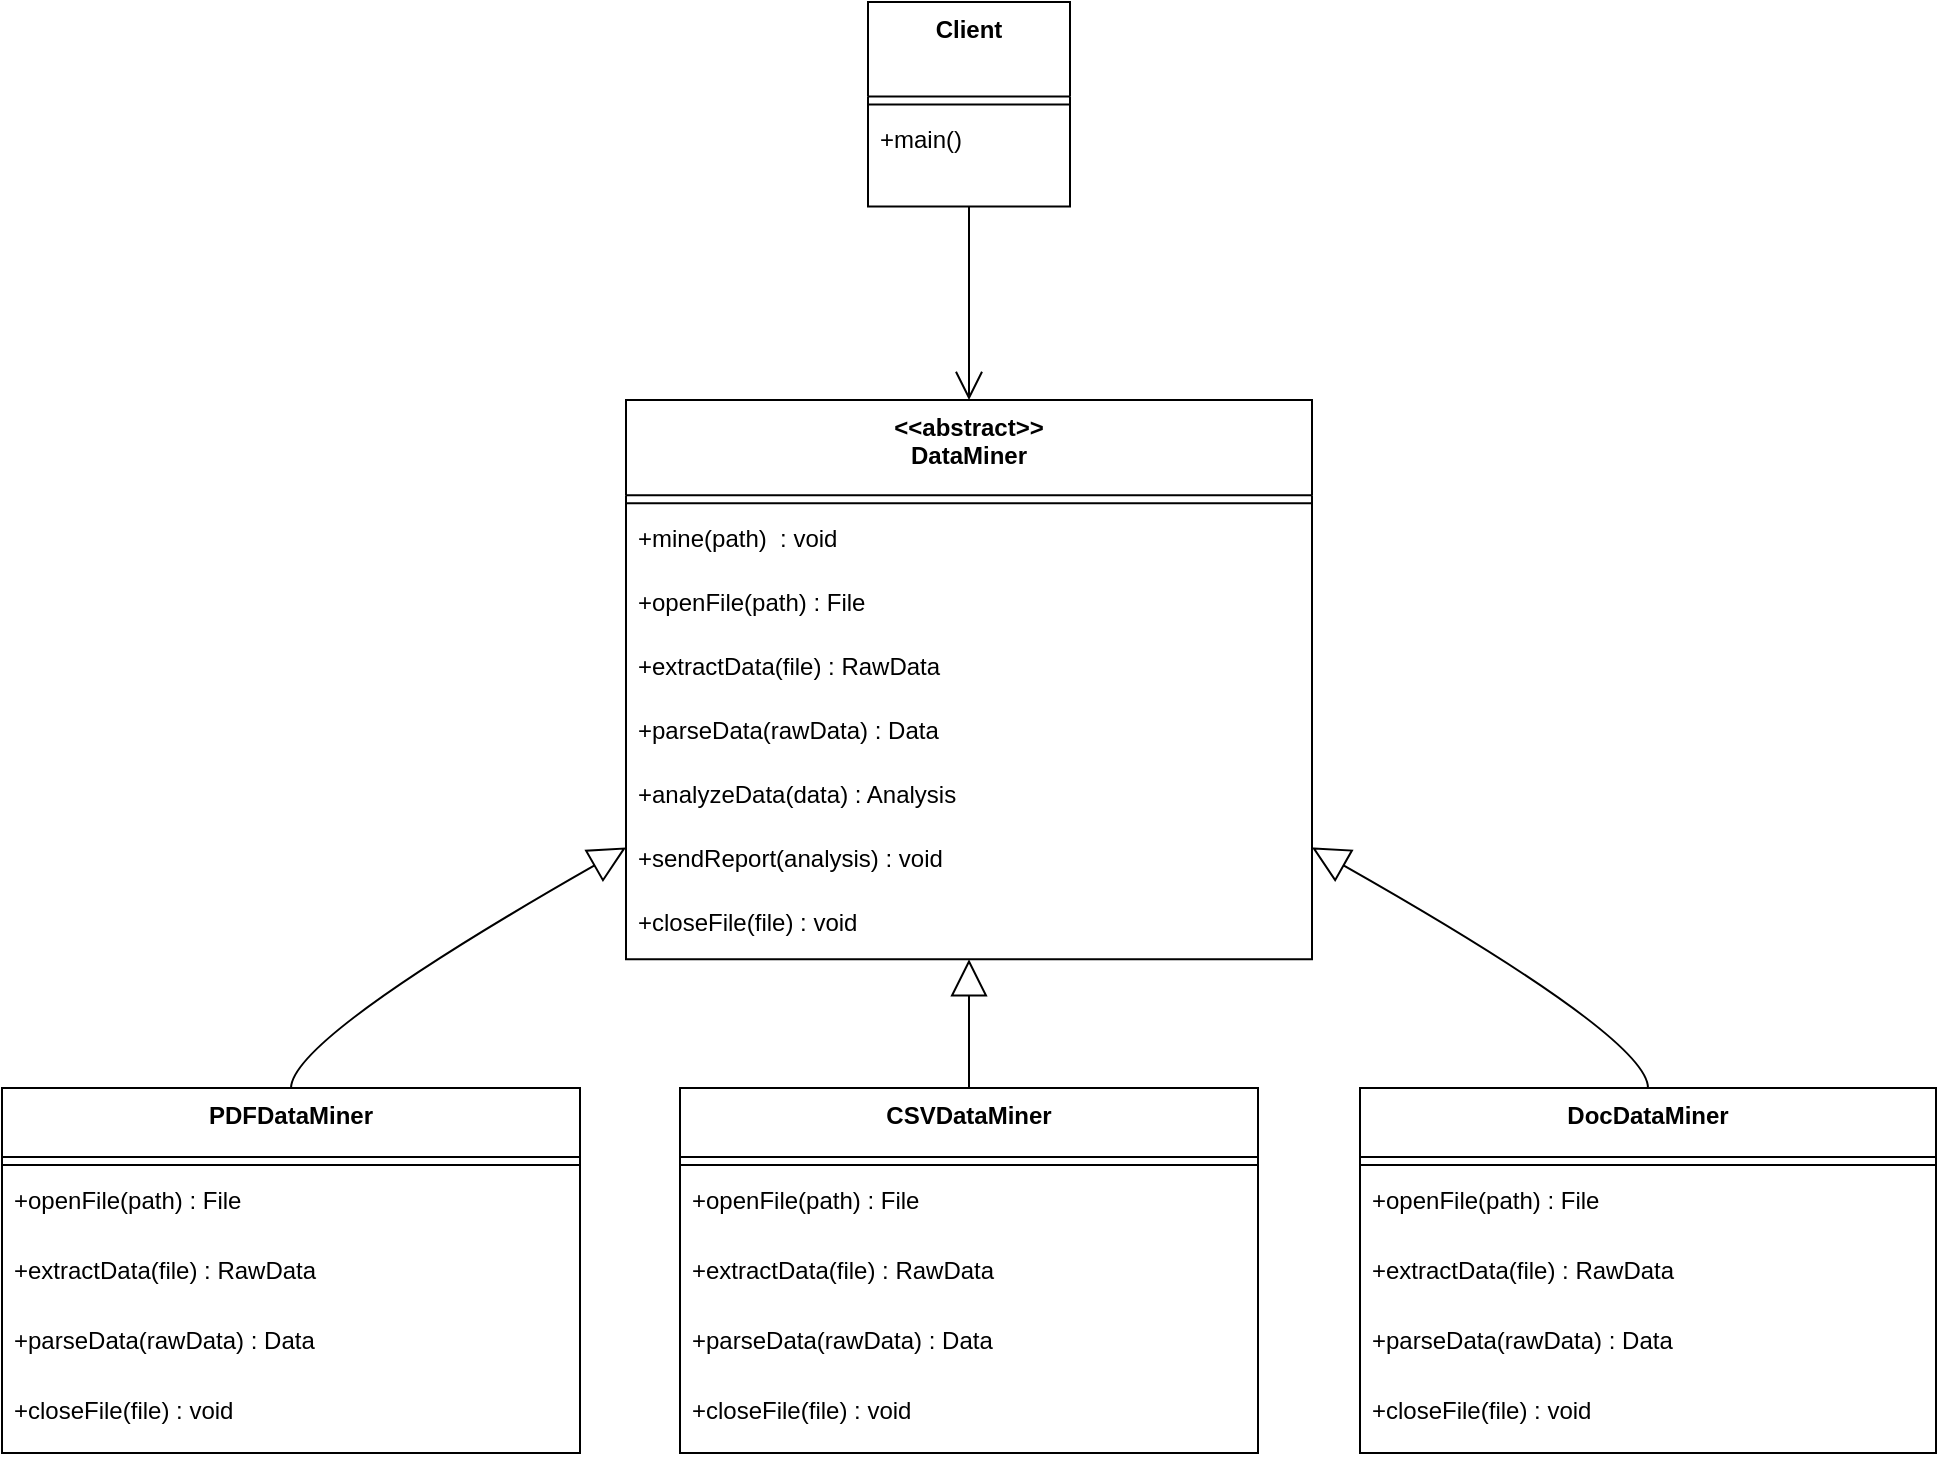 <mxfile version="26.3.0">
  <diagram name="Página-1" id="tE6cN_n5X7P_r6iQFdnb">
    <mxGraphModel dx="1754" dy="876" grid="1" gridSize="10" guides="1" tooltips="1" connect="1" arrows="1" fold="1" page="1" pageScale="1" pageWidth="827" pageHeight="1169" math="0" shadow="0">
      <root>
        <mxCell id="0" />
        <mxCell id="1" parent="0" />
        <mxCell id="5x10c0gq8qYAQ5aXY2Wy-73" value="&lt;&lt;abstract&gt;&gt;&#xa;DataMiner" style="swimlane;fontStyle=1;align=center;verticalAlign=top;childLayout=stackLayout;horizontal=1;startSize=47.667;horizontalStack=0;resizeParent=1;resizeParentMax=0;resizeLast=0;collapsible=0;marginBottom=0;" vertex="1" parent="1">
          <mxGeometry x="442" y="210" width="343" height="279.667" as="geometry" />
        </mxCell>
        <mxCell id="5x10c0gq8qYAQ5aXY2Wy-74" style="line;strokeWidth=1;fillColor=none;align=left;verticalAlign=middle;spacingTop=-1;spacingLeft=3;spacingRight=3;rotatable=0;labelPosition=right;points=[];portConstraint=eastwest;strokeColor=inherit;" vertex="1" parent="5x10c0gq8qYAQ5aXY2Wy-73">
          <mxGeometry y="47.667" width="343" height="8" as="geometry" />
        </mxCell>
        <mxCell id="5x10c0gq8qYAQ5aXY2Wy-75" value="+mine(path)  : void" style="text;strokeColor=none;fillColor=none;align=left;verticalAlign=top;spacingLeft=4;spacingRight=4;overflow=hidden;rotatable=0;points=[[0,0.5],[1,0.5]];portConstraint=eastwest;" vertex="1" parent="5x10c0gq8qYAQ5aXY2Wy-73">
          <mxGeometry y="55.667" width="343" height="32" as="geometry" />
        </mxCell>
        <mxCell id="5x10c0gq8qYAQ5aXY2Wy-76" value="+openFile(path) : File" style="text;strokeColor=none;fillColor=none;align=left;verticalAlign=top;spacingLeft=4;spacingRight=4;overflow=hidden;rotatable=0;points=[[0,0.5],[1,0.5]];portConstraint=eastwest;" vertex="1" parent="5x10c0gq8qYAQ5aXY2Wy-73">
          <mxGeometry y="87.667" width="343" height="32" as="geometry" />
        </mxCell>
        <mxCell id="5x10c0gq8qYAQ5aXY2Wy-77" value="+extractData(file) : RawData " style="text;strokeColor=none;fillColor=none;align=left;verticalAlign=top;spacingLeft=4;spacingRight=4;overflow=hidden;rotatable=0;points=[[0,0.5],[1,0.5]];portConstraint=eastwest;" vertex="1" parent="5x10c0gq8qYAQ5aXY2Wy-73">
          <mxGeometry y="119.667" width="343" height="32" as="geometry" />
        </mxCell>
        <mxCell id="5x10c0gq8qYAQ5aXY2Wy-78" value="+parseData(rawData) : Data" style="text;strokeColor=none;fillColor=none;align=left;verticalAlign=top;spacingLeft=4;spacingRight=4;overflow=hidden;rotatable=0;points=[[0,0.5],[1,0.5]];portConstraint=eastwest;" vertex="1" parent="5x10c0gq8qYAQ5aXY2Wy-73">
          <mxGeometry y="151.667" width="343" height="32" as="geometry" />
        </mxCell>
        <mxCell id="5x10c0gq8qYAQ5aXY2Wy-79" value="+analyzeData(data) : Analysis " style="text;strokeColor=none;fillColor=none;align=left;verticalAlign=top;spacingLeft=4;spacingRight=4;overflow=hidden;rotatable=0;points=[[0,0.5],[1,0.5]];portConstraint=eastwest;" vertex="1" parent="5x10c0gq8qYAQ5aXY2Wy-73">
          <mxGeometry y="183.667" width="343" height="32" as="geometry" />
        </mxCell>
        <mxCell id="5x10c0gq8qYAQ5aXY2Wy-80" value="+sendReport(analysis) : void " style="text;strokeColor=none;fillColor=none;align=left;verticalAlign=top;spacingLeft=4;spacingRight=4;overflow=hidden;rotatable=0;points=[[0,0.5],[1,0.5]];portConstraint=eastwest;" vertex="1" parent="5x10c0gq8qYAQ5aXY2Wy-73">
          <mxGeometry y="215.667" width="343" height="32" as="geometry" />
        </mxCell>
        <mxCell id="5x10c0gq8qYAQ5aXY2Wy-81" value="+closeFile(file) : void" style="text;strokeColor=none;fillColor=none;align=left;verticalAlign=top;spacingLeft=4;spacingRight=4;overflow=hidden;rotatable=0;points=[[0,0.5],[1,0.5]];portConstraint=eastwest;" vertex="1" parent="5x10c0gq8qYAQ5aXY2Wy-73">
          <mxGeometry y="247.667" width="343" height="32" as="geometry" />
        </mxCell>
        <mxCell id="5x10c0gq8qYAQ5aXY2Wy-82" value="PDFDataMiner" style="swimlane;fontStyle=1;align=center;verticalAlign=top;childLayout=stackLayout;horizontal=1;startSize=34.545;horizontalStack=0;resizeParent=1;resizeParentMax=0;resizeLast=0;collapsible=0;marginBottom=0;" vertex="1" parent="1">
          <mxGeometry x="130" y="554" width="289" height="182.545" as="geometry" />
        </mxCell>
        <mxCell id="5x10c0gq8qYAQ5aXY2Wy-83" style="line;strokeWidth=1;fillColor=none;align=left;verticalAlign=middle;spacingTop=-1;spacingLeft=3;spacingRight=3;rotatable=0;labelPosition=right;points=[];portConstraint=eastwest;strokeColor=inherit;" vertex="1" parent="5x10c0gq8qYAQ5aXY2Wy-82">
          <mxGeometry y="34.545" width="289" height="8" as="geometry" />
        </mxCell>
        <mxCell id="5x10c0gq8qYAQ5aXY2Wy-84" value="+openFile(path) : File" style="text;strokeColor=none;fillColor=none;align=left;verticalAlign=top;spacingLeft=4;spacingRight=4;overflow=hidden;rotatable=0;points=[[0,0.5],[1,0.5]];portConstraint=eastwest;" vertex="1" parent="5x10c0gq8qYAQ5aXY2Wy-82">
          <mxGeometry y="42.545" width="289" height="35" as="geometry" />
        </mxCell>
        <mxCell id="5x10c0gq8qYAQ5aXY2Wy-85" value="+extractData(file) : RawData" style="text;strokeColor=none;fillColor=none;align=left;verticalAlign=top;spacingLeft=4;spacingRight=4;overflow=hidden;rotatable=0;points=[[0,0.5],[1,0.5]];portConstraint=eastwest;" vertex="1" parent="5x10c0gq8qYAQ5aXY2Wy-82">
          <mxGeometry y="77.545" width="289" height="35" as="geometry" />
        </mxCell>
        <mxCell id="5x10c0gq8qYAQ5aXY2Wy-86" value="+parseData(rawData) : Data" style="text;strokeColor=none;fillColor=none;align=left;verticalAlign=top;spacingLeft=4;spacingRight=4;overflow=hidden;rotatable=0;points=[[0,0.5],[1,0.5]];portConstraint=eastwest;" vertex="1" parent="5x10c0gq8qYAQ5aXY2Wy-82">
          <mxGeometry y="112.545" width="289" height="35" as="geometry" />
        </mxCell>
        <mxCell id="5x10c0gq8qYAQ5aXY2Wy-87" value="+closeFile(file) : void" style="text;strokeColor=none;fillColor=none;align=left;verticalAlign=top;spacingLeft=4;spacingRight=4;overflow=hidden;rotatable=0;points=[[0,0.5],[1,0.5]];portConstraint=eastwest;" vertex="1" parent="5x10c0gq8qYAQ5aXY2Wy-82">
          <mxGeometry y="147.545" width="289" height="35" as="geometry" />
        </mxCell>
        <mxCell id="5x10c0gq8qYAQ5aXY2Wy-88" value="CSVDataMiner" style="swimlane;fontStyle=1;align=center;verticalAlign=top;childLayout=stackLayout;horizontal=1;startSize=34.545;horizontalStack=0;resizeParent=1;resizeParentMax=0;resizeLast=0;collapsible=0;marginBottom=0;" vertex="1" parent="1">
          <mxGeometry x="469" y="554" width="289" height="182.545" as="geometry" />
        </mxCell>
        <mxCell id="5x10c0gq8qYAQ5aXY2Wy-89" style="line;strokeWidth=1;fillColor=none;align=left;verticalAlign=middle;spacingTop=-1;spacingLeft=3;spacingRight=3;rotatable=0;labelPosition=right;points=[];portConstraint=eastwest;strokeColor=inherit;" vertex="1" parent="5x10c0gq8qYAQ5aXY2Wy-88">
          <mxGeometry y="34.545" width="289" height="8" as="geometry" />
        </mxCell>
        <mxCell id="5x10c0gq8qYAQ5aXY2Wy-90" value="+openFile(path) : File" style="text;strokeColor=none;fillColor=none;align=left;verticalAlign=top;spacingLeft=4;spacingRight=4;overflow=hidden;rotatable=0;points=[[0,0.5],[1,0.5]];portConstraint=eastwest;" vertex="1" parent="5x10c0gq8qYAQ5aXY2Wy-88">
          <mxGeometry y="42.545" width="289" height="35" as="geometry" />
        </mxCell>
        <mxCell id="5x10c0gq8qYAQ5aXY2Wy-91" value="+extractData(file) : RawData" style="text;strokeColor=none;fillColor=none;align=left;verticalAlign=top;spacingLeft=4;spacingRight=4;overflow=hidden;rotatable=0;points=[[0,0.5],[1,0.5]];portConstraint=eastwest;" vertex="1" parent="5x10c0gq8qYAQ5aXY2Wy-88">
          <mxGeometry y="77.545" width="289" height="35" as="geometry" />
        </mxCell>
        <mxCell id="5x10c0gq8qYAQ5aXY2Wy-92" value="+parseData(rawData) : Data" style="text;strokeColor=none;fillColor=none;align=left;verticalAlign=top;spacingLeft=4;spacingRight=4;overflow=hidden;rotatable=0;points=[[0,0.5],[1,0.5]];portConstraint=eastwest;" vertex="1" parent="5x10c0gq8qYAQ5aXY2Wy-88">
          <mxGeometry y="112.545" width="289" height="35" as="geometry" />
        </mxCell>
        <mxCell id="5x10c0gq8qYAQ5aXY2Wy-93" value="+closeFile(file) : void" style="text;strokeColor=none;fillColor=none;align=left;verticalAlign=top;spacingLeft=4;spacingRight=4;overflow=hidden;rotatable=0;points=[[0,0.5],[1,0.5]];portConstraint=eastwest;" vertex="1" parent="5x10c0gq8qYAQ5aXY2Wy-88">
          <mxGeometry y="147.545" width="289" height="35" as="geometry" />
        </mxCell>
        <mxCell id="5x10c0gq8qYAQ5aXY2Wy-94" value="DocDataMiner" style="swimlane;fontStyle=1;align=center;verticalAlign=top;childLayout=stackLayout;horizontal=1;startSize=34.545;horizontalStack=0;resizeParent=1;resizeParentMax=0;resizeLast=0;collapsible=0;marginBottom=0;" vertex="1" parent="1">
          <mxGeometry x="809" y="554" width="288" height="182.545" as="geometry" />
        </mxCell>
        <mxCell id="5x10c0gq8qYAQ5aXY2Wy-95" style="line;strokeWidth=1;fillColor=none;align=left;verticalAlign=middle;spacingTop=-1;spacingLeft=3;spacingRight=3;rotatable=0;labelPosition=right;points=[];portConstraint=eastwest;strokeColor=inherit;" vertex="1" parent="5x10c0gq8qYAQ5aXY2Wy-94">
          <mxGeometry y="34.545" width="288" height="8" as="geometry" />
        </mxCell>
        <mxCell id="5x10c0gq8qYAQ5aXY2Wy-96" value="+openFile(path) : File" style="text;strokeColor=none;fillColor=none;align=left;verticalAlign=top;spacingLeft=4;spacingRight=4;overflow=hidden;rotatable=0;points=[[0,0.5],[1,0.5]];portConstraint=eastwest;" vertex="1" parent="5x10c0gq8qYAQ5aXY2Wy-94">
          <mxGeometry y="42.545" width="288" height="35" as="geometry" />
        </mxCell>
        <mxCell id="5x10c0gq8qYAQ5aXY2Wy-97" value="+extractData(file) : RawData" style="text;strokeColor=none;fillColor=none;align=left;verticalAlign=top;spacingLeft=4;spacingRight=4;overflow=hidden;rotatable=0;points=[[0,0.5],[1,0.5]];portConstraint=eastwest;" vertex="1" parent="5x10c0gq8qYAQ5aXY2Wy-94">
          <mxGeometry y="77.545" width="288" height="35" as="geometry" />
        </mxCell>
        <mxCell id="5x10c0gq8qYAQ5aXY2Wy-98" value="+parseData(rawData) : Data" style="text;strokeColor=none;fillColor=none;align=left;verticalAlign=top;spacingLeft=4;spacingRight=4;overflow=hidden;rotatable=0;points=[[0,0.5],[1,0.5]];portConstraint=eastwest;" vertex="1" parent="5x10c0gq8qYAQ5aXY2Wy-94">
          <mxGeometry y="112.545" width="288" height="35" as="geometry" />
        </mxCell>
        <mxCell id="5x10c0gq8qYAQ5aXY2Wy-99" value="+closeFile(file) : void" style="text;strokeColor=none;fillColor=none;align=left;verticalAlign=top;spacingLeft=4;spacingRight=4;overflow=hidden;rotatable=0;points=[[0,0.5],[1,0.5]];portConstraint=eastwest;" vertex="1" parent="5x10c0gq8qYAQ5aXY2Wy-94">
          <mxGeometry y="147.545" width="288" height="35" as="geometry" />
        </mxCell>
        <mxCell id="5x10c0gq8qYAQ5aXY2Wy-100" value="" style="curved=1;startArrow=block;startSize=16;startFill=0;endArrow=none;exitX=0;exitY=0.8;entryX=0.5;entryY=0;rounded=0;" edge="1" parent="1" source="5x10c0gq8qYAQ5aXY2Wy-73" target="5x10c0gq8qYAQ5aXY2Wy-82">
          <mxGeometry relative="1" as="geometry">
            <Array as="points">
              <mxPoint x="275" y="529" />
            </Array>
          </mxGeometry>
        </mxCell>
        <mxCell id="5x10c0gq8qYAQ5aXY2Wy-101" value="" style="curved=1;startArrow=block;startSize=16;startFill=0;endArrow=none;exitX=0.5;exitY=1;entryX=0.5;entryY=0;rounded=0;" edge="1" parent="1" source="5x10c0gq8qYAQ5aXY2Wy-73" target="5x10c0gq8qYAQ5aXY2Wy-88">
          <mxGeometry relative="1" as="geometry">
            <Array as="points" />
          </mxGeometry>
        </mxCell>
        <mxCell id="5x10c0gq8qYAQ5aXY2Wy-102" value="" style="curved=1;startArrow=block;startSize=16;startFill=0;endArrow=none;exitX=1;exitY=0.8;entryX=0.5;entryY=0;rounded=0;" edge="1" parent="1" source="5x10c0gq8qYAQ5aXY2Wy-73" target="5x10c0gq8qYAQ5aXY2Wy-94">
          <mxGeometry relative="1" as="geometry">
            <Array as="points">
              <mxPoint x="953" y="529" />
            </Array>
          </mxGeometry>
        </mxCell>
        <mxCell id="5x10c0gq8qYAQ5aXY2Wy-103" value="Client" style="swimlane;fontStyle=1;align=center;verticalAlign=top;childLayout=stackLayout;horizontal=1;startSize=47.2;horizontalStack=0;resizeParent=1;resizeParentMax=0;resizeLast=0;collapsible=0;marginBottom=0;" vertex="1" parent="1">
          <mxGeometry x="563" y="11" width="101" height="102.2" as="geometry" />
        </mxCell>
        <mxCell id="5x10c0gq8qYAQ5aXY2Wy-104" style="line;strokeWidth=1;fillColor=none;align=left;verticalAlign=middle;spacingTop=-1;spacingLeft=3;spacingRight=3;rotatable=0;labelPosition=right;points=[];portConstraint=eastwest;strokeColor=inherit;" vertex="1" parent="5x10c0gq8qYAQ5aXY2Wy-103">
          <mxGeometry y="47.2" width="101" height="8" as="geometry" />
        </mxCell>
        <mxCell id="5x10c0gq8qYAQ5aXY2Wy-105" value="+main()" style="text;strokeColor=none;fillColor=none;align=left;verticalAlign=top;spacingLeft=4;spacingRight=4;overflow=hidden;rotatable=0;points=[[0,0.5],[1,0.5]];portConstraint=eastwest;" vertex="1" parent="5x10c0gq8qYAQ5aXY2Wy-103">
          <mxGeometry y="55.2" width="101" height="47" as="geometry" />
        </mxCell>
        <mxCell id="5x10c0gq8qYAQ5aXY2Wy-133" value="" style="curved=1;startArrow=none;endArrow=open;endSize=12;exitX=0.5;exitY=1;entryX=0.5;entryY=0;rounded=0;" edge="1" parent="1" source="5x10c0gq8qYAQ5aXY2Wy-103">
          <mxGeometry relative="1" as="geometry">
            <Array as="points" />
            <mxPoint x="613.5" y="210" as="targetPoint" />
          </mxGeometry>
        </mxCell>
      </root>
    </mxGraphModel>
  </diagram>
</mxfile>
